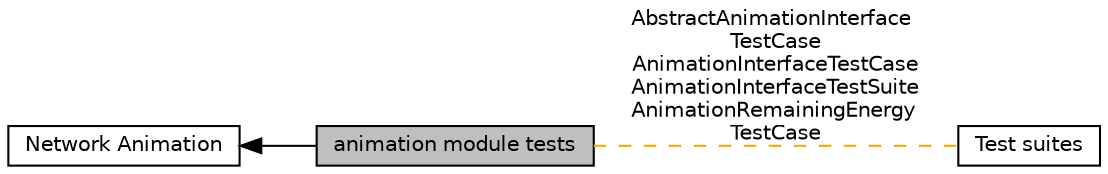 digraph "animation module tests"
{
  edge [fontname="Helvetica",fontsize="10",labelfontname="Helvetica",labelfontsize="10"];
  node [fontname="Helvetica",fontsize="10",shape=box];
  rankdir=LR;
  Node1 [label="animation module tests",height=0.2,width=0.4,color="black", fillcolor="grey75", style="filled", fontcolor="black",tooltip=" "];
  Node2 [label="Network Animation",height=0.2,width=0.4,color="black", fillcolor="white", style="filled",URL="$group__netanim.html",tooltip="This section documents the API of the ns-3 netanim module."];
  Node3 [label="Test suites",height=0.2,width=0.4,color="black", fillcolor="white", style="filled",URL="$group__tests.html",tooltip="All test suites."];
  Node2->Node1 [shape=plaintext, dir="back", style="solid"];
  Node1->Node3 [shape=plaintext, label="AbstractAnimationInterface\lTestCase\nAnimationInterfaceTestCase\nAnimationInterfaceTestSuite\nAnimationRemainingEnergy\lTestCase", color="orange", dir="none", style="dashed"];
}
